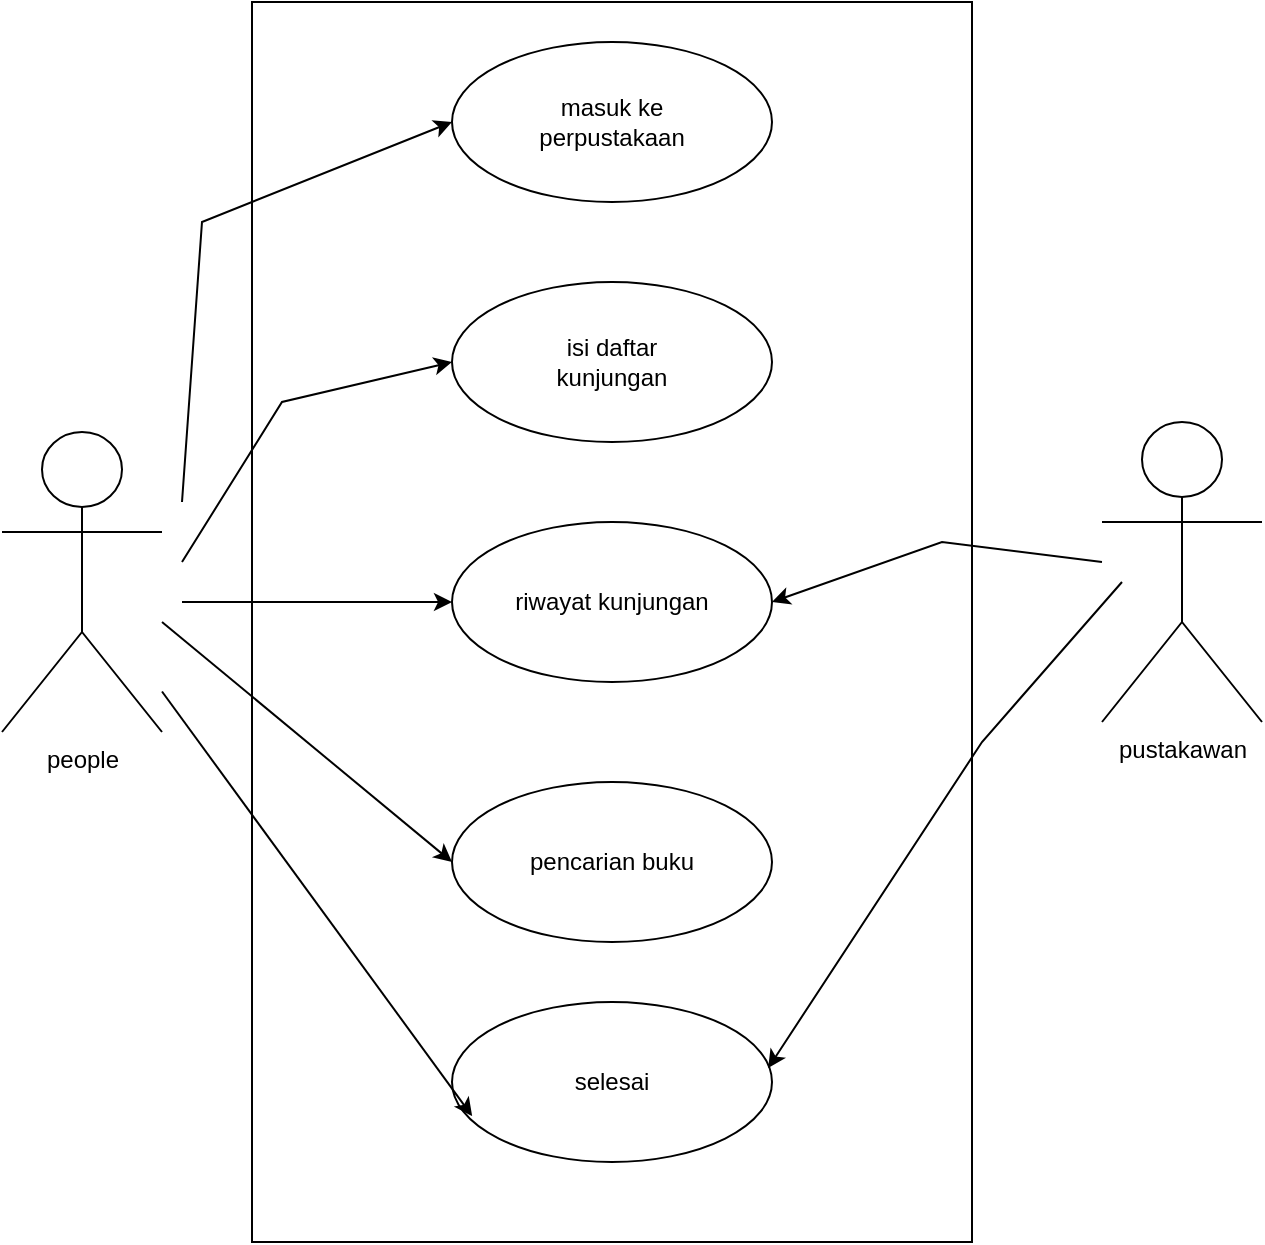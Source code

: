 <mxfile version="23.1.1" type="github">
  <diagram name="Page-1" id="eZ13eS5RtiyZwgKGnTZA">
    <mxGraphModel dx="1434" dy="790" grid="1" gridSize="10" guides="1" tooltips="1" connect="1" arrows="1" fold="1" page="1" pageScale="1" pageWidth="850" pageHeight="1100" math="0" shadow="0">
      <root>
        <mxCell id="0" />
        <mxCell id="1" parent="0" />
        <mxCell id="bK-88mHhRqPUyR3KGV1U-3" value="" style="rounded=0;whiteSpace=wrap;html=1;" vertex="1" parent="1">
          <mxGeometry x="245" y="30" width="360" height="620" as="geometry" />
        </mxCell>
        <mxCell id="bK-88mHhRqPUyR3KGV1U-5" value="people" style="shape=umlActor;verticalLabelPosition=bottom;verticalAlign=top;html=1;outlineConnect=0;" vertex="1" parent="1">
          <mxGeometry x="120" y="245" width="80" height="150" as="geometry" />
        </mxCell>
        <mxCell id="bK-88mHhRqPUyR3KGV1U-6" value="pustakawan&lt;br&gt;" style="shape=umlActor;verticalLabelPosition=bottom;verticalAlign=top;html=1;outlineConnect=0;" vertex="1" parent="1">
          <mxGeometry x="670" y="240" width="80" height="150" as="geometry" />
        </mxCell>
        <mxCell id="bK-88mHhRqPUyR3KGV1U-12" value="" style="ellipse;whiteSpace=wrap;html=1;" vertex="1" parent="1">
          <mxGeometry x="345" y="50" width="160" height="80" as="geometry" />
        </mxCell>
        <mxCell id="bK-88mHhRqPUyR3KGV1U-15" value="masuk ke perpustakaan&lt;br&gt;" style="text;html=1;strokeColor=none;fillColor=none;align=center;verticalAlign=middle;whiteSpace=wrap;rounded=0;" vertex="1" parent="1">
          <mxGeometry x="395" y="75" width="60" height="30" as="geometry" />
        </mxCell>
        <mxCell id="bK-88mHhRqPUyR3KGV1U-16" value="" style="ellipse;whiteSpace=wrap;html=1;" vertex="1" parent="1">
          <mxGeometry x="345" y="170" width="160" height="80" as="geometry" />
        </mxCell>
        <mxCell id="bK-88mHhRqPUyR3KGV1U-17" value="isi daftar kunjungan" style="text;html=1;strokeColor=none;fillColor=none;align=center;verticalAlign=middle;whiteSpace=wrap;rounded=0;" vertex="1" parent="1">
          <mxGeometry x="395" y="195" width="60" height="30" as="geometry" />
        </mxCell>
        <mxCell id="bK-88mHhRqPUyR3KGV1U-18" value="riwayat kunjungan" style="ellipse;whiteSpace=wrap;html=1;" vertex="1" parent="1">
          <mxGeometry x="345" y="290" width="160" height="80" as="geometry" />
        </mxCell>
        <mxCell id="bK-88mHhRqPUyR3KGV1U-20" value="pencarian buku" style="ellipse;whiteSpace=wrap;html=1;" vertex="1" parent="1">
          <mxGeometry x="345" y="420" width="160" height="80" as="geometry" />
        </mxCell>
        <mxCell id="bK-88mHhRqPUyR3KGV1U-22" value="" style="endArrow=classic;html=1;rounded=0;entryX=0;entryY=0.5;entryDx=0;entryDy=0;" edge="1" parent="1" target="bK-88mHhRqPUyR3KGV1U-12">
          <mxGeometry width="50" height="50" relative="1" as="geometry">
            <mxPoint x="210" y="280" as="sourcePoint" />
            <mxPoint x="310" y="290" as="targetPoint" />
            <Array as="points">
              <mxPoint x="220" y="140" />
            </Array>
          </mxGeometry>
        </mxCell>
        <mxCell id="bK-88mHhRqPUyR3KGV1U-24" value="selesai" style="ellipse;whiteSpace=wrap;html=1;" vertex="1" parent="1">
          <mxGeometry x="345" y="530" width="160" height="80" as="geometry" />
        </mxCell>
        <mxCell id="bK-88mHhRqPUyR3KGV1U-25" value="" style="endArrow=classic;html=1;rounded=0;entryX=0;entryY=0.5;entryDx=0;entryDy=0;" edge="1" parent="1" target="bK-88mHhRqPUyR3KGV1U-16">
          <mxGeometry width="50" height="50" relative="1" as="geometry">
            <mxPoint x="210" y="310" as="sourcePoint" />
            <mxPoint x="320" y="270" as="targetPoint" />
            <Array as="points">
              <mxPoint x="260" y="230" />
            </Array>
          </mxGeometry>
        </mxCell>
        <mxCell id="bK-88mHhRqPUyR3KGV1U-26" value="" style="endArrow=classic;html=1;rounded=0;" edge="1" parent="1" target="bK-88mHhRqPUyR3KGV1U-18">
          <mxGeometry width="50" height="50" relative="1" as="geometry">
            <mxPoint x="210" y="330" as="sourcePoint" />
            <mxPoint x="310" y="330" as="targetPoint" />
          </mxGeometry>
        </mxCell>
        <mxCell id="bK-88mHhRqPUyR3KGV1U-27" value="" style="endArrow=classic;html=1;rounded=0;entryX=1;entryY=0.5;entryDx=0;entryDy=0;" edge="1" parent="1" source="bK-88mHhRqPUyR3KGV1U-6" target="bK-88mHhRqPUyR3KGV1U-18">
          <mxGeometry width="50" height="50" relative="1" as="geometry">
            <mxPoint x="530" y="370" as="sourcePoint" />
            <mxPoint x="580" y="320" as="targetPoint" />
            <Array as="points">
              <mxPoint x="590" y="300" />
            </Array>
          </mxGeometry>
        </mxCell>
        <mxCell id="bK-88mHhRqPUyR3KGV1U-28" value="" style="endArrow=classic;html=1;rounded=0;entryX=0;entryY=0.5;entryDx=0;entryDy=0;" edge="1" parent="1" target="bK-88mHhRqPUyR3KGV1U-20">
          <mxGeometry width="50" height="50" relative="1" as="geometry">
            <mxPoint x="200" y="340" as="sourcePoint" />
            <mxPoint x="355" y="340" as="targetPoint" />
          </mxGeometry>
        </mxCell>
        <mxCell id="bK-88mHhRqPUyR3KGV1U-29" value="" style="endArrow=classic;html=1;rounded=0;entryX=0.988;entryY=0.413;entryDx=0;entryDy=0;entryPerimeter=0;" edge="1" parent="1" target="bK-88mHhRqPUyR3KGV1U-24">
          <mxGeometry width="50" height="50" relative="1" as="geometry">
            <mxPoint x="680" y="320" as="sourcePoint" />
            <mxPoint x="515" y="340" as="targetPoint" />
            <Array as="points">
              <mxPoint x="610" y="400" />
            </Array>
          </mxGeometry>
        </mxCell>
        <mxCell id="bK-88mHhRqPUyR3KGV1U-30" value="" style="endArrow=classic;html=1;rounded=0;entryX=0.063;entryY=0.713;entryDx=0;entryDy=0;entryPerimeter=0;" edge="1" parent="1" source="bK-88mHhRqPUyR3KGV1U-5" target="bK-88mHhRqPUyR3KGV1U-24">
          <mxGeometry width="50" height="50" relative="1" as="geometry">
            <mxPoint x="210" y="360" as="sourcePoint" />
            <mxPoint x="355" y="470" as="targetPoint" />
          </mxGeometry>
        </mxCell>
      </root>
    </mxGraphModel>
  </diagram>
</mxfile>
